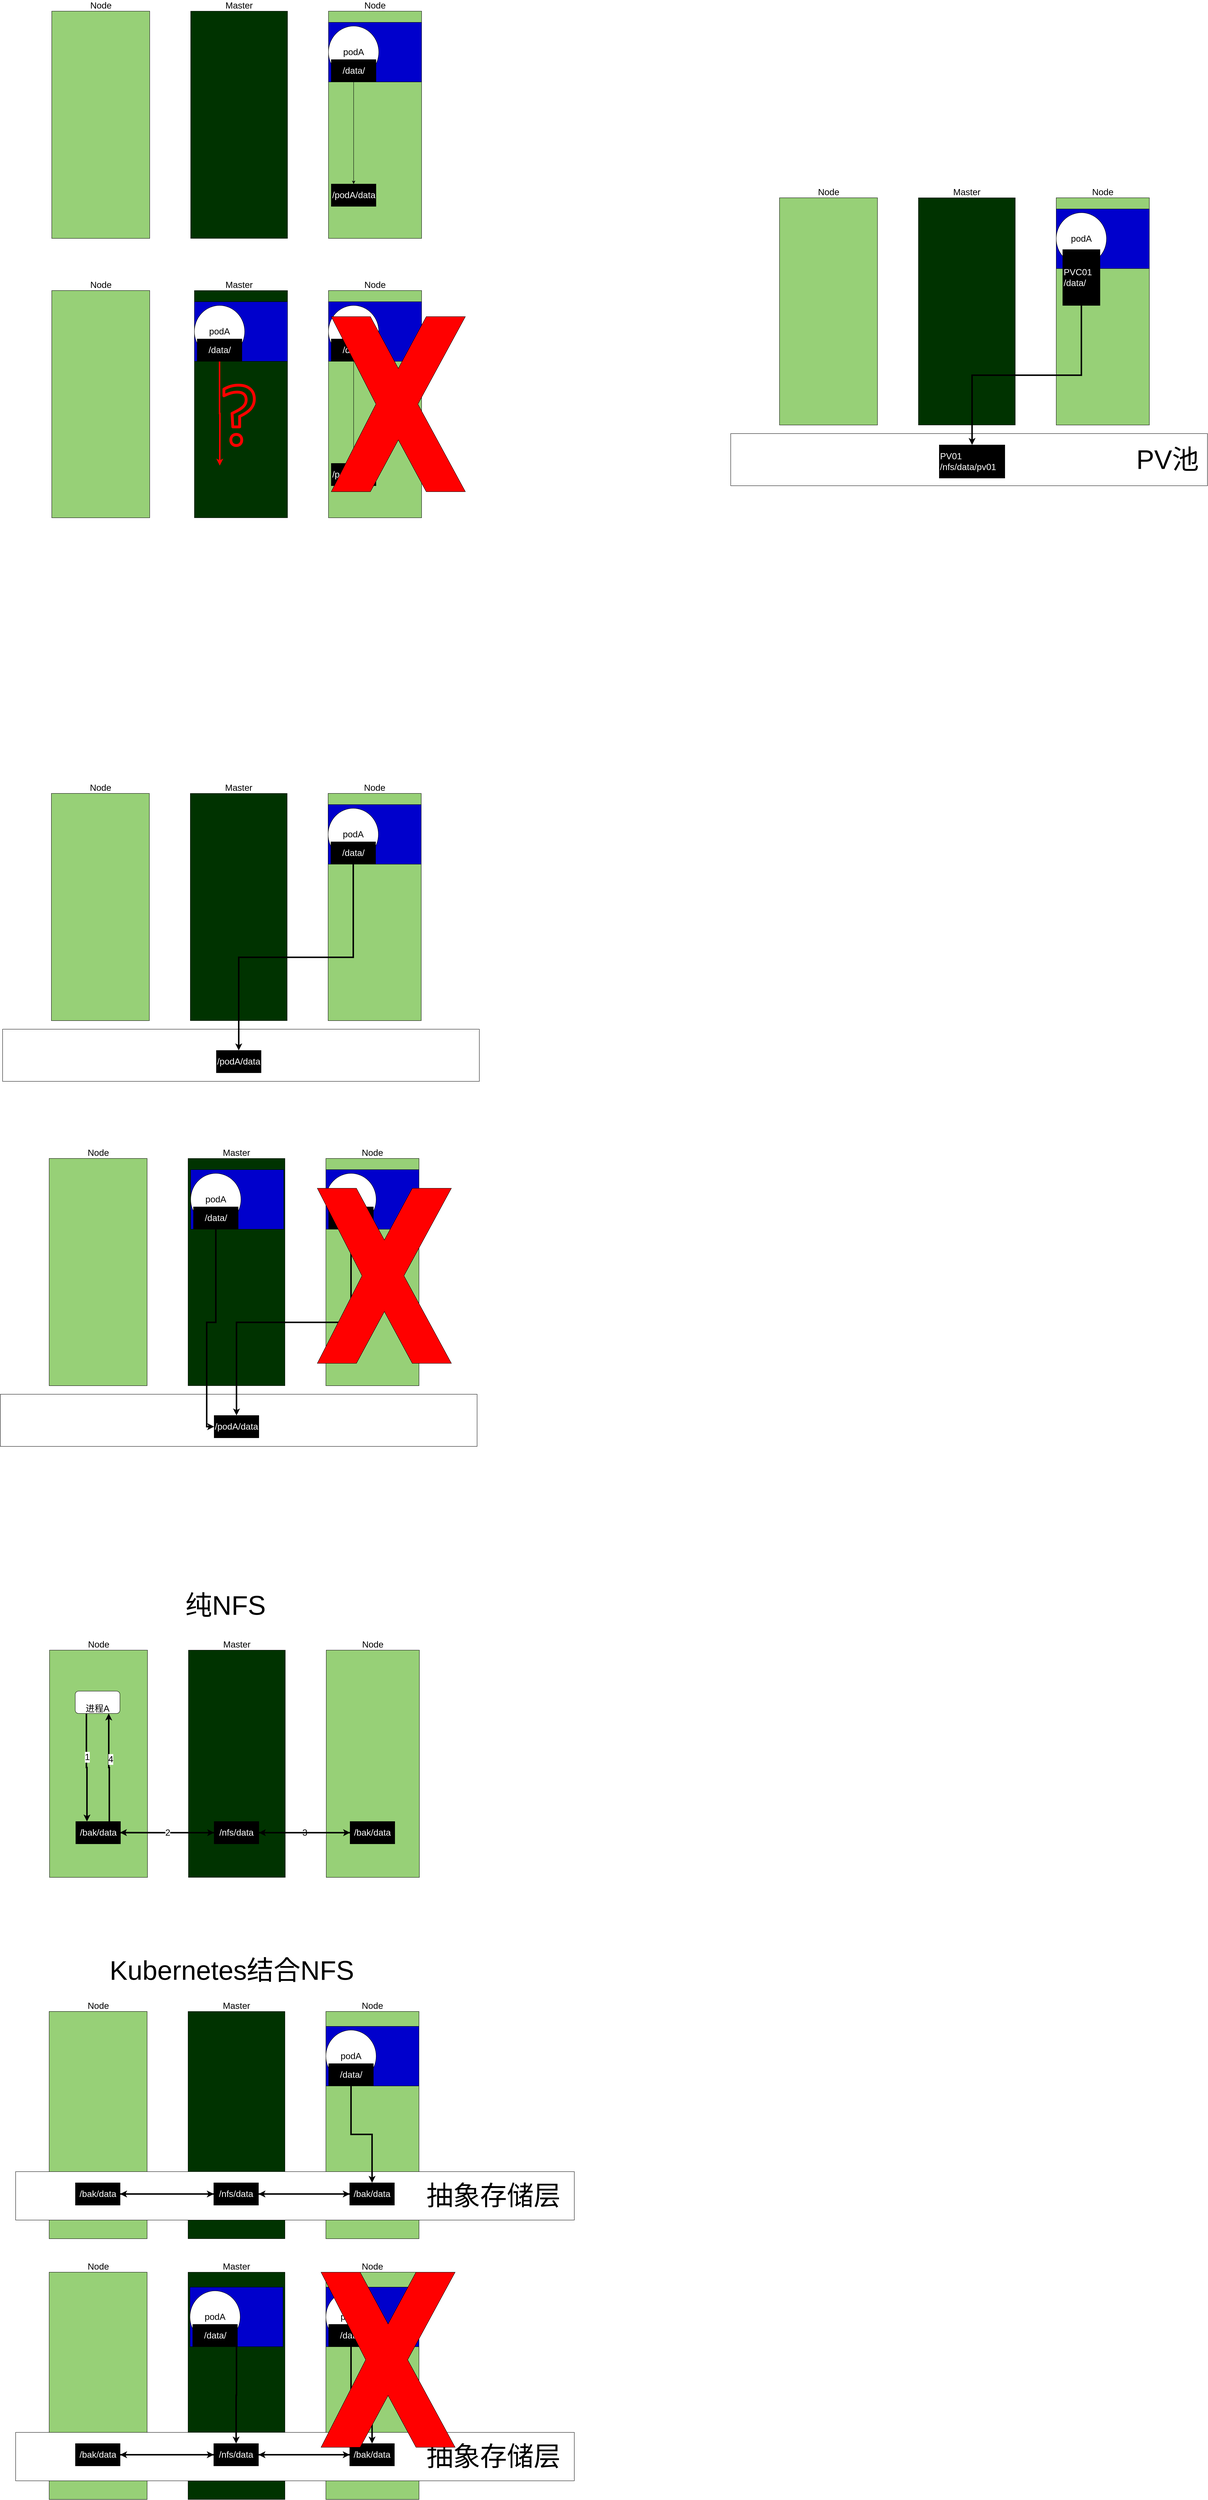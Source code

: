 <mxfile version="20.3.0" type="device"><diagram id="rlI1aoruMmeNlVjpNvWl" name="第 1 页"><mxGraphModel dx="2494" dy="1084" grid="1" gridSize="10" guides="1" tooltips="1" connect="1" arrows="1" fold="1" page="1" pageScale="1" pageWidth="827" pageHeight="1169" math="0" shadow="0"><root><mxCell id="0"/><mxCell id="1" parent="0"/><mxCell id="aoN1Ml1j6ahHeLHKNEzc-77" value="" style="rounded=0;whiteSpace=wrap;html=1;fillColor=#97D077;" parent="1" vertex="1"><mxGeometry x="323" y="5460" width="250" height="610" as="geometry"/></mxCell><mxCell id="aoN1Ml1j6ahHeLHKNEzc-79" value="" style="rounded=0;whiteSpace=wrap;html=1;fillColor=#003300;" parent="1" vertex="1"><mxGeometry x="-47" y="5460" width="260" height="610" as="geometry"/></mxCell><mxCell id="aoN1Ml1j6ahHeLHKNEzc-78" value="" style="rounded=0;whiteSpace=wrap;html=1;fillColor=#97D077;" parent="1" vertex="1"><mxGeometry x="-420" y="5460" width="263" height="610" as="geometry"/></mxCell><mxCell id="aoN1Ml1j6ahHeLHKNEzc-95" value="" style="rounded=0;whiteSpace=wrap;html=1;fontSize=24;" parent="1" vertex="1"><mxGeometry x="-510" y="5890" width="1500" height="130" as="geometry"/></mxCell><mxCell id="aoN1Ml1j6ahHeLHKNEzc-30" value="" style="rounded=0;whiteSpace=wrap;html=1;" parent="1" vertex="1"><mxGeometry x="-545" y="2823" width="1280" height="140" as="geometry"/></mxCell><mxCell id="s-xQhi3b5ZOknnl1CCDU-1" value="" style="rounded=0;whiteSpace=wrap;html=1;fillColor=#97D077;" parent="1" vertex="1"><mxGeometry x="330" y="90" width="250" height="610" as="geometry"/></mxCell><mxCell id="s-xQhi3b5ZOknnl1CCDU-2" value="" style="rounded=0;whiteSpace=wrap;html=1;fillColor=#97D077;" parent="1" vertex="1"><mxGeometry x="-413" y="90" width="263" height="610" as="geometry"/></mxCell><mxCell id="s-xQhi3b5ZOknnl1CCDU-3" value="" style="rounded=0;whiteSpace=wrap;html=1;fillColor=#003300;" parent="1" vertex="1"><mxGeometry x="-40" y="90" width="260" height="610" as="geometry"/></mxCell><mxCell id="s-xQhi3b5ZOknnl1CCDU-4" value="&lt;font style=&quot;font-size: 24px;&quot;&gt;Node&lt;/font&gt;" style="text;html=1;strokeColor=none;fillColor=none;align=center;verticalAlign=middle;whiteSpace=wrap;rounded=0;" parent="1" vertex="1"><mxGeometry x="-311.5" y="60" width="60" height="30" as="geometry"/></mxCell><mxCell id="s-xQhi3b5ZOknnl1CCDU-5" value="&lt;font style=&quot;font-size: 24px;&quot;&gt;Node&lt;/font&gt;" style="text;html=1;strokeColor=none;fillColor=none;align=center;verticalAlign=middle;whiteSpace=wrap;rounded=0;" parent="1" vertex="1"><mxGeometry x="425" y="60" width="60" height="30" as="geometry"/></mxCell><mxCell id="s-xQhi3b5ZOknnl1CCDU-13" value="&lt;font style=&quot;font-size: 24px;&quot;&gt;Master&lt;/font&gt;" style="text;html=1;strokeColor=none;fillColor=none;align=center;verticalAlign=middle;whiteSpace=wrap;rounded=0;" parent="1" vertex="1"><mxGeometry x="60" y="60" width="60" height="30" as="geometry"/></mxCell><mxCell id="s-xQhi3b5ZOknnl1CCDU-21" value="" style="rounded=0;whiteSpace=wrap;html=1;fillColor=#0000CC;" parent="1" vertex="1"><mxGeometry x="330" y="120" width="250" height="160" as="geometry"/></mxCell><mxCell id="s-xQhi3b5ZOknnl1CCDU-7" value="podA" style="ellipse;whiteSpace=wrap;html=1;fontSize=24;" parent="1" vertex="1"><mxGeometry x="330" y="130" width="135" height="140" as="geometry"/></mxCell><mxCell id="s-xQhi3b5ZOknnl1CCDU-24" style="edgeStyle=orthogonalEdgeStyle;rounded=0;orthogonalLoop=1;jettySize=auto;html=1;exitX=0.5;exitY=1;exitDx=0;exitDy=0;entryX=0.5;entryY=0;entryDx=0;entryDy=0;fontSize=24;fontColor=#FFFFFF;" parent="1" source="s-xQhi3b5ZOknnl1CCDU-22" target="s-xQhi3b5ZOknnl1CCDU-23" edge="1"><mxGeometry relative="1" as="geometry"/></mxCell><mxCell id="s-xQhi3b5ZOknnl1CCDU-22" value="&lt;font style=&quot;font-size: 24px;&quot; color=&quot;#ffffff&quot;&gt;/data/&lt;/font&gt;" style="rounded=0;whiteSpace=wrap;html=1;fillColor=#000000;" parent="1" vertex="1"><mxGeometry x="337.5" y="220" width="120" height="60" as="geometry"/></mxCell><mxCell id="s-xQhi3b5ZOknnl1CCDU-23" value="&lt;font style=&quot;font-size: 24px;&quot; color=&quot;#ffffff&quot;&gt;/podA/data&lt;/font&gt;" style="rounded=0;whiteSpace=wrap;html=1;fillColor=#000000;" parent="1" vertex="1"><mxGeometry x="337.5" y="554" width="120" height="60" as="geometry"/></mxCell><mxCell id="s-xQhi3b5ZOknnl1CCDU-25" value="" style="rounded=0;whiteSpace=wrap;html=1;fillColor=#97D077;" parent="1" vertex="1"><mxGeometry x="330" y="840" width="250" height="610" as="geometry"/></mxCell><mxCell id="s-xQhi3b5ZOknnl1CCDU-26" value="" style="rounded=0;whiteSpace=wrap;html=1;fillColor=#97D077;" parent="1" vertex="1"><mxGeometry x="-413" y="840" width="263" height="610" as="geometry"/></mxCell><mxCell id="s-xQhi3b5ZOknnl1CCDU-27" value="" style="rounded=0;whiteSpace=wrap;html=1;fillColor=#003300;" parent="1" vertex="1"><mxGeometry x="-30" y="840" width="250" height="610" as="geometry"/></mxCell><mxCell id="s-xQhi3b5ZOknnl1CCDU-28" value="&lt;font style=&quot;font-size: 24px;&quot;&gt;Node&lt;/font&gt;" style="text;html=1;strokeColor=none;fillColor=none;align=center;verticalAlign=middle;whiteSpace=wrap;rounded=0;" parent="1" vertex="1"><mxGeometry x="-311.5" y="810" width="60" height="30" as="geometry"/></mxCell><mxCell id="s-xQhi3b5ZOknnl1CCDU-29" value="&lt;font style=&quot;font-size: 24px;&quot;&gt;Node&lt;/font&gt;" style="text;html=1;strokeColor=none;fillColor=none;align=center;verticalAlign=middle;whiteSpace=wrap;rounded=0;" parent="1" vertex="1"><mxGeometry x="425" y="810" width="60" height="30" as="geometry"/></mxCell><mxCell id="s-xQhi3b5ZOknnl1CCDU-30" value="&lt;font style=&quot;font-size: 24px;&quot;&gt;Master&lt;/font&gt;" style="text;html=1;strokeColor=none;fillColor=none;align=center;verticalAlign=middle;whiteSpace=wrap;rounded=0;" parent="1" vertex="1"><mxGeometry x="60" y="810" width="60" height="30" as="geometry"/></mxCell><mxCell id="s-xQhi3b5ZOknnl1CCDU-31" value="" style="rounded=0;whiteSpace=wrap;html=1;fillColor=#0000CC;" parent="1" vertex="1"><mxGeometry x="330" y="870" width="250" height="160" as="geometry"/></mxCell><mxCell id="s-xQhi3b5ZOknnl1CCDU-32" value="podA" style="ellipse;whiteSpace=wrap;html=1;fontSize=24;" parent="1" vertex="1"><mxGeometry x="330" y="880" width="135" height="140" as="geometry"/></mxCell><mxCell id="s-xQhi3b5ZOknnl1CCDU-33" style="edgeStyle=orthogonalEdgeStyle;rounded=0;orthogonalLoop=1;jettySize=auto;html=1;exitX=0.5;exitY=1;exitDx=0;exitDy=0;entryX=0.5;entryY=0;entryDx=0;entryDy=0;fontSize=24;fontColor=#FFFFFF;" parent="1" source="s-xQhi3b5ZOknnl1CCDU-34" target="s-xQhi3b5ZOknnl1CCDU-35" edge="1"><mxGeometry relative="1" as="geometry"/></mxCell><mxCell id="s-xQhi3b5ZOknnl1CCDU-34" value="&lt;font style=&quot;font-size: 24px;&quot; color=&quot;#ffffff&quot;&gt;/data/&lt;/font&gt;" style="rounded=0;whiteSpace=wrap;html=1;fillColor=#000000;" parent="1" vertex="1"><mxGeometry x="337.5" y="970" width="120" height="60" as="geometry"/></mxCell><mxCell id="s-xQhi3b5ZOknnl1CCDU-35" value="&lt;font style=&quot;font-size: 24px;&quot; color=&quot;#ffffff&quot;&gt;/podA/data&lt;/font&gt;" style="rounded=0;whiteSpace=wrap;html=1;fillColor=#000000;" parent="1" vertex="1"><mxGeometry x="337.5" y="1304" width="120" height="60" as="geometry"/></mxCell><mxCell id="s-xQhi3b5ZOknnl1CCDU-36" value="" style="rounded=0;whiteSpace=wrap;html=1;fillColor=#0000CC;" parent="1" vertex="1"><mxGeometry x="-30" y="870" width="250" height="160" as="geometry"/></mxCell><mxCell id="s-xQhi3b5ZOknnl1CCDU-37" value="podA" style="ellipse;whiteSpace=wrap;html=1;fontSize=24;" parent="1" vertex="1"><mxGeometry x="-30" y="880" width="135" height="140" as="geometry"/></mxCell><mxCell id="s-xQhi3b5ZOknnl1CCDU-41" style="edgeStyle=orthogonalEdgeStyle;rounded=0;orthogonalLoop=1;jettySize=auto;html=1;exitX=0.5;exitY=1;exitDx=0;exitDy=0;fontSize=24;fontColor=#FFFFFF;strokeWidth=4;strokeColor=#FF0000;" parent="1" source="s-xQhi3b5ZOknnl1CCDU-38" edge="1"><mxGeometry relative="1" as="geometry"><mxPoint x="38" y="1310" as="targetPoint"/></mxGeometry></mxCell><mxCell id="s-xQhi3b5ZOknnl1CCDU-38" value="&lt;font style=&quot;font-size: 24px;&quot; color=&quot;#ffffff&quot;&gt;/data/&lt;/font&gt;" style="rounded=0;whiteSpace=wrap;html=1;fillColor=#000000;" parent="1" vertex="1"><mxGeometry x="-22.5" y="970" width="120" height="60" as="geometry"/></mxCell><mxCell id="s-xQhi3b5ZOknnl1CCDU-55" value="" style="verticalLabelPosition=bottom;verticalAlign=top;html=1;shape=mxgraph.basic.x;fontSize=24;fontColor=#FFFFFF;fillColor=#FF0000;" parent="1" vertex="1"><mxGeometry x="337.5" y="910" width="360" height="470" as="geometry"/></mxCell><mxCell id="s-xQhi3b5ZOknnl1CCDU-56" value="" style="sketch=0;outlineConnect=0;fontColor=#232F3E;gradientColor=none;fillColor=#FF0000;strokeColor=none;dashed=0;verticalLabelPosition=bottom;verticalAlign=top;align=center;html=1;fontSize=12;fontStyle=0;aspect=fixed;pointerEvents=1;shape=mxgraph.aws4.question;" parent="1" vertex="1"><mxGeometry x="45.32" y="1090" width="89.36" height="170" as="geometry"/></mxCell><mxCell id="aoN1Ml1j6ahHeLHKNEzc-1" value="" style="rounded=0;whiteSpace=wrap;html=1;fillColor=#97D077;" parent="1" vertex="1"><mxGeometry x="329" y="2190" width="250" height="610" as="geometry"/></mxCell><mxCell id="aoN1Ml1j6ahHeLHKNEzc-2" value="" style="rounded=0;whiteSpace=wrap;html=1;fillColor=#97D077;" parent="1" vertex="1"><mxGeometry x="-414" y="2190" width="263" height="610" as="geometry"/></mxCell><mxCell id="aoN1Ml1j6ahHeLHKNEzc-3" value="" style="rounded=0;whiteSpace=wrap;html=1;fillColor=#003300;" parent="1" vertex="1"><mxGeometry x="-41" y="2190" width="260" height="610" as="geometry"/></mxCell><mxCell id="aoN1Ml1j6ahHeLHKNEzc-4" value="&lt;font style=&quot;font-size: 24px;&quot;&gt;Node&lt;/font&gt;" style="text;html=1;strokeColor=none;fillColor=none;align=center;verticalAlign=middle;whiteSpace=wrap;rounded=0;" parent="1" vertex="1"><mxGeometry x="-312.5" y="2160" width="60" height="30" as="geometry"/></mxCell><mxCell id="aoN1Ml1j6ahHeLHKNEzc-5" value="&lt;font style=&quot;font-size: 24px;&quot;&gt;Node&lt;/font&gt;" style="text;html=1;strokeColor=none;fillColor=none;align=center;verticalAlign=middle;whiteSpace=wrap;rounded=0;" parent="1" vertex="1"><mxGeometry x="424" y="2160" width="60" height="30" as="geometry"/></mxCell><mxCell id="aoN1Ml1j6ahHeLHKNEzc-6" value="&lt;font style=&quot;font-size: 24px;&quot;&gt;Master&lt;/font&gt;" style="text;html=1;strokeColor=none;fillColor=none;align=center;verticalAlign=middle;whiteSpace=wrap;rounded=0;" parent="1" vertex="1"><mxGeometry x="59" y="2160" width="60" height="30" as="geometry"/></mxCell><mxCell id="aoN1Ml1j6ahHeLHKNEzc-7" value="" style="rounded=0;whiteSpace=wrap;html=1;fillColor=#0000CC;" parent="1" vertex="1"><mxGeometry x="329" y="2220" width="250" height="160" as="geometry"/></mxCell><mxCell id="aoN1Ml1j6ahHeLHKNEzc-8" value="podA" style="ellipse;whiteSpace=wrap;html=1;fontSize=24;" parent="1" vertex="1"><mxGeometry x="329" y="2230" width="135" height="140" as="geometry"/></mxCell><mxCell id="aoN1Ml1j6ahHeLHKNEzc-9" style="edgeStyle=orthogonalEdgeStyle;rounded=0;orthogonalLoop=1;jettySize=auto;html=1;exitX=0.5;exitY=1;exitDx=0;exitDy=0;entryX=0.5;entryY=0;entryDx=0;entryDy=0;fontSize=24;fontColor=#FFFFFF;strokeWidth=4;" parent="1" source="aoN1Ml1j6ahHeLHKNEzc-10" target="aoN1Ml1j6ahHeLHKNEzc-29" edge="1"><mxGeometry relative="1" as="geometry"><mxPoint x="396.5" y="2654" as="targetPoint"/></mxGeometry></mxCell><mxCell id="aoN1Ml1j6ahHeLHKNEzc-10" value="&lt;font style=&quot;font-size: 24px;&quot; color=&quot;#ffffff&quot;&gt;/data/&lt;/font&gt;" style="rounded=0;whiteSpace=wrap;html=1;fillColor=#000000;" parent="1" vertex="1"><mxGeometry x="336.5" y="2320" width="120" height="60" as="geometry"/></mxCell><mxCell id="aoN1Ml1j6ahHeLHKNEzc-29" value="&lt;font style=&quot;font-size: 24px;&quot; color=&quot;#ffffff&quot;&gt;/podA/data&lt;/font&gt;" style="rounded=0;whiteSpace=wrap;html=1;fillColor=#000000;" parent="1" vertex="1"><mxGeometry x="29.0" y="2880" width="120" height="60" as="geometry"/></mxCell><mxCell id="aoN1Ml1j6ahHeLHKNEzc-31" style="edgeStyle=orthogonalEdgeStyle;rounded=0;orthogonalLoop=1;jettySize=auto;html=1;exitX=0.5;exitY=1;exitDx=0;exitDy=0;" parent="1" source="aoN1Ml1j6ahHeLHKNEzc-29" target="aoN1Ml1j6ahHeLHKNEzc-29" edge="1"><mxGeometry relative="1" as="geometry"/></mxCell><mxCell id="aoN1Ml1j6ahHeLHKNEzc-32" value="" style="rounded=0;whiteSpace=wrap;html=1;" parent="1" vertex="1"><mxGeometry x="-551" y="3803" width="1280" height="140" as="geometry"/></mxCell><mxCell id="aoN1Ml1j6ahHeLHKNEzc-33" value="" style="rounded=0;whiteSpace=wrap;html=1;fillColor=#97D077;" parent="1" vertex="1"><mxGeometry x="323" y="3170" width="250" height="610" as="geometry"/></mxCell><mxCell id="aoN1Ml1j6ahHeLHKNEzc-34" value="" style="rounded=0;whiteSpace=wrap;html=1;fillColor=#97D077;" parent="1" vertex="1"><mxGeometry x="-420" y="3170" width="263" height="610" as="geometry"/></mxCell><mxCell id="aoN1Ml1j6ahHeLHKNEzc-35" value="" style="rounded=0;whiteSpace=wrap;html=1;fillColor=#003300;" parent="1" vertex="1"><mxGeometry x="-47" y="3170" width="260" height="610" as="geometry"/></mxCell><mxCell id="aoN1Ml1j6ahHeLHKNEzc-36" value="&lt;font style=&quot;font-size: 24px;&quot;&gt;Node&lt;/font&gt;" style="text;html=1;strokeColor=none;fillColor=none;align=center;verticalAlign=middle;whiteSpace=wrap;rounded=0;" parent="1" vertex="1"><mxGeometry x="-318.5" y="3140" width="60" height="30" as="geometry"/></mxCell><mxCell id="aoN1Ml1j6ahHeLHKNEzc-37" value="&lt;font style=&quot;font-size: 24px;&quot;&gt;Node&lt;/font&gt;" style="text;html=1;strokeColor=none;fillColor=none;align=center;verticalAlign=middle;whiteSpace=wrap;rounded=0;" parent="1" vertex="1"><mxGeometry x="418" y="3140" width="60" height="30" as="geometry"/></mxCell><mxCell id="aoN1Ml1j6ahHeLHKNEzc-38" value="&lt;font style=&quot;font-size: 24px;&quot;&gt;Master&lt;/font&gt;" style="text;html=1;strokeColor=none;fillColor=none;align=center;verticalAlign=middle;whiteSpace=wrap;rounded=0;" parent="1" vertex="1"><mxGeometry x="53" y="3140" width="60" height="30" as="geometry"/></mxCell><mxCell id="aoN1Ml1j6ahHeLHKNEzc-39" value="" style="rounded=0;whiteSpace=wrap;html=1;fillColor=#0000CC;" parent="1" vertex="1"><mxGeometry x="323" y="3200" width="250" height="160" as="geometry"/></mxCell><mxCell id="aoN1Ml1j6ahHeLHKNEzc-40" value="podA" style="ellipse;whiteSpace=wrap;html=1;fontSize=24;" parent="1" vertex="1"><mxGeometry x="323" y="3210" width="135" height="140" as="geometry"/></mxCell><mxCell id="aoN1Ml1j6ahHeLHKNEzc-41" style="edgeStyle=orthogonalEdgeStyle;rounded=0;orthogonalLoop=1;jettySize=auto;html=1;exitX=0.5;exitY=1;exitDx=0;exitDy=0;entryX=0.5;entryY=0;entryDx=0;entryDy=0;fontSize=24;fontColor=#FFFFFF;strokeWidth=4;" parent="1" source="aoN1Ml1j6ahHeLHKNEzc-42" target="aoN1Ml1j6ahHeLHKNEzc-43" edge="1"><mxGeometry relative="1" as="geometry"><mxPoint x="390.5" y="3634" as="targetPoint"/></mxGeometry></mxCell><mxCell id="aoN1Ml1j6ahHeLHKNEzc-42" value="&lt;font style=&quot;font-size: 24px;&quot; color=&quot;#ffffff&quot;&gt;/data/&lt;/font&gt;" style="rounded=0;whiteSpace=wrap;html=1;fillColor=#000000;" parent="1" vertex="1"><mxGeometry x="330.5" y="3300" width="120" height="60" as="geometry"/></mxCell><mxCell id="aoN1Ml1j6ahHeLHKNEzc-43" value="&lt;font style=&quot;font-size: 24px;&quot; color=&quot;#ffffff&quot;&gt;/podA/data&lt;/font&gt;" style="rounded=0;whiteSpace=wrap;html=1;fillColor=#000000;" parent="1" vertex="1"><mxGeometry x="23.0" y="3860" width="120" height="60" as="geometry"/></mxCell><mxCell id="aoN1Ml1j6ahHeLHKNEzc-44" style="edgeStyle=orthogonalEdgeStyle;rounded=0;orthogonalLoop=1;jettySize=auto;html=1;exitX=0.5;exitY=1;exitDx=0;exitDy=0;" parent="1" source="aoN1Ml1j6ahHeLHKNEzc-43" target="aoN1Ml1j6ahHeLHKNEzc-43" edge="1"><mxGeometry relative="1" as="geometry"/></mxCell><mxCell id="aoN1Ml1j6ahHeLHKNEzc-45" value="" style="verticalLabelPosition=bottom;verticalAlign=top;html=1;shape=mxgraph.basic.x;fontSize=24;fontColor=#FFFFFF;fillColor=#FF0000;" parent="1" vertex="1"><mxGeometry x="300" y="3250" width="360" height="470" as="geometry"/></mxCell><mxCell id="aoN1Ml1j6ahHeLHKNEzc-47" value="" style="rounded=0;whiteSpace=wrap;html=1;fillColor=#0000CC;" parent="1" vertex="1"><mxGeometry x="-40" y="3200" width="250" height="160" as="geometry"/></mxCell><mxCell id="aoN1Ml1j6ahHeLHKNEzc-48" value="podA" style="ellipse;whiteSpace=wrap;html=1;fontSize=24;" parent="1" vertex="1"><mxGeometry x="-40" y="3210" width="135" height="140" as="geometry"/></mxCell><mxCell id="aoN1Ml1j6ahHeLHKNEzc-50" style="edgeStyle=orthogonalEdgeStyle;rounded=0;orthogonalLoop=1;jettySize=auto;html=1;exitX=0.5;exitY=1;exitDx=0;exitDy=0;strokeWidth=4;entryX=0;entryY=0.5;entryDx=0;entryDy=0;" parent="1" source="aoN1Ml1j6ahHeLHKNEzc-49" target="aoN1Ml1j6ahHeLHKNEzc-43" edge="1"><mxGeometry relative="1" as="geometry"><mxPoint x="80" y="3840" as="targetPoint"/></mxGeometry></mxCell><mxCell id="aoN1Ml1j6ahHeLHKNEzc-49" value="&lt;font style=&quot;font-size: 24px;&quot; color=&quot;#ffffff&quot;&gt;/data/&lt;/font&gt;" style="rounded=0;whiteSpace=wrap;html=1;fillColor=#000000;" parent="1" vertex="1"><mxGeometry x="-32.5" y="3300" width="120" height="60" as="geometry"/></mxCell><mxCell id="aoN1Ml1j6ahHeLHKNEzc-52" value="" style="rounded=0;whiteSpace=wrap;html=1;fillColor=#97D077;" parent="1" vertex="1"><mxGeometry x="324" y="4490" width="250" height="610" as="geometry"/></mxCell><mxCell id="aoN1Ml1j6ahHeLHKNEzc-53" value="" style="rounded=0;whiteSpace=wrap;html=1;fillColor=#97D077;" parent="1" vertex="1"><mxGeometry x="-419" y="4490" width="263" height="610" as="geometry"/></mxCell><mxCell id="aoN1Ml1j6ahHeLHKNEzc-54" value="" style="rounded=0;whiteSpace=wrap;html=1;fillColor=#003300;" parent="1" vertex="1"><mxGeometry x="-46" y="4490" width="260" height="610" as="geometry"/></mxCell><mxCell id="aoN1Ml1j6ahHeLHKNEzc-55" value="&lt;font style=&quot;font-size: 24px;&quot;&gt;Node&lt;/font&gt;" style="text;html=1;strokeColor=none;fillColor=none;align=center;verticalAlign=middle;whiteSpace=wrap;rounded=0;" parent="1" vertex="1"><mxGeometry x="-317.5" y="4460" width="60" height="30" as="geometry"/></mxCell><mxCell id="aoN1Ml1j6ahHeLHKNEzc-56" value="&lt;font style=&quot;font-size: 24px;&quot;&gt;Node&lt;/font&gt;" style="text;html=1;strokeColor=none;fillColor=none;align=center;verticalAlign=middle;whiteSpace=wrap;rounded=0;" parent="1" vertex="1"><mxGeometry x="419" y="4460" width="60" height="30" as="geometry"/></mxCell><mxCell id="aoN1Ml1j6ahHeLHKNEzc-57" value="&lt;font style=&quot;font-size: 24px;&quot;&gt;Master&lt;/font&gt;" style="text;html=1;strokeColor=none;fillColor=none;align=center;verticalAlign=middle;whiteSpace=wrap;rounded=0;" parent="1" vertex="1"><mxGeometry x="54" y="4460" width="60" height="30" as="geometry"/></mxCell><mxCell id="aoN1Ml1j6ahHeLHKNEzc-72" value="3" style="edgeStyle=orthogonalEdgeStyle;rounded=0;orthogonalLoop=1;jettySize=auto;html=1;exitX=1;exitY=0.5;exitDx=0;exitDy=0;entryX=0;entryY=0.5;entryDx=0;entryDy=0;strokeWidth=4;fontSize=24;" parent="1" source="aoN1Ml1j6ahHeLHKNEzc-62" target="aoN1Ml1j6ahHeLHKNEzc-67" edge="1"><mxGeometry relative="1" as="geometry"/></mxCell><mxCell id="aoN1Ml1j6ahHeLHKNEzc-105" style="edgeStyle=orthogonalEdgeStyle;rounded=0;orthogonalLoop=1;jettySize=auto;html=1;exitX=0;exitY=0.5;exitDx=0;exitDy=0;strokeWidth=4;fontSize=24;" parent="1" source="aoN1Ml1j6ahHeLHKNEzc-62" edge="1"><mxGeometry relative="1" as="geometry"><mxPoint x="-230" y="4979.667" as="targetPoint"/></mxGeometry></mxCell><mxCell id="aoN1Ml1j6ahHeLHKNEzc-62" value="&lt;font style=&quot;font-size: 24px;&quot; color=&quot;#ffffff&quot;&gt;/nfs/data&lt;/font&gt;" style="rounded=0;whiteSpace=wrap;html=1;fillColor=#000000;" parent="1" vertex="1"><mxGeometry x="23.0" y="4950" width="120" height="60" as="geometry"/></mxCell><mxCell id="aoN1Ml1j6ahHeLHKNEzc-63" style="edgeStyle=orthogonalEdgeStyle;rounded=0;orthogonalLoop=1;jettySize=auto;html=1;exitX=0.5;exitY=1;exitDx=0;exitDy=0;" parent="1" source="aoN1Ml1j6ahHeLHKNEzc-62" target="aoN1Ml1j6ahHeLHKNEzc-62" edge="1"><mxGeometry relative="1" as="geometry"/></mxCell><mxCell id="aoN1Ml1j6ahHeLHKNEzc-64" value="&lt;font style=&quot;font-size: 72px;&quot;&gt;纯NFS&lt;/font&gt;" style="text;html=1;strokeColor=none;fillColor=none;align=center;verticalAlign=middle;whiteSpace=wrap;rounded=0;" parent="1" vertex="1"><mxGeometry x="-80" y="4330" width="267" height="80" as="geometry"/></mxCell><mxCell id="aoN1Ml1j6ahHeLHKNEzc-71" value="2" style="edgeStyle=orthogonalEdgeStyle;rounded=0;orthogonalLoop=1;jettySize=auto;html=1;exitX=1;exitY=0.5;exitDx=0;exitDy=0;entryX=0;entryY=0.5;entryDx=0;entryDy=0;strokeWidth=4;fontSize=24;" parent="1" source="aoN1Ml1j6ahHeLHKNEzc-65" target="aoN1Ml1j6ahHeLHKNEzc-62" edge="1"><mxGeometry relative="1" as="geometry"><Array as="points"><mxPoint x="-120" y="4980"/><mxPoint x="-120" y="4980"/></Array></mxGeometry></mxCell><mxCell id="aoN1Ml1j6ahHeLHKNEzc-75" style="edgeStyle=orthogonalEdgeStyle;rounded=0;orthogonalLoop=1;jettySize=auto;html=1;exitX=0.75;exitY=0;exitDx=0;exitDy=0;entryX=0.75;entryY=1;entryDx=0;entryDy=0;strokeWidth=4;fontSize=24;" parent="1" source="aoN1Ml1j6ahHeLHKNEzc-65" target="aoN1Ml1j6ahHeLHKNEzc-68" edge="1"><mxGeometry relative="1" as="geometry"/></mxCell><mxCell id="aoN1Ml1j6ahHeLHKNEzc-76" value="4" style="edgeLabel;html=1;align=center;verticalAlign=middle;resizable=0;points=[];fontSize=24;" parent="aoN1Ml1j6ahHeLHKNEzc-75" vertex="1" connectable="0"><mxGeometry x="0.156" y="-5" relative="1" as="geometry"><mxPoint as="offset"/></mxGeometry></mxCell><mxCell id="aoN1Ml1j6ahHeLHKNEzc-65" value="&lt;font style=&quot;font-size: 24px;&quot; color=&quot;#ffffff&quot;&gt;/bak/data&lt;/font&gt;" style="rounded=0;whiteSpace=wrap;html=1;fillColor=#000000;" parent="1" vertex="1"><mxGeometry x="-348.5" y="4950" width="120" height="60" as="geometry"/></mxCell><mxCell id="aoN1Ml1j6ahHeLHKNEzc-103" style="edgeStyle=orthogonalEdgeStyle;rounded=0;orthogonalLoop=1;jettySize=auto;html=1;exitX=0;exitY=0.5;exitDx=0;exitDy=0;entryX=1;entryY=0.5;entryDx=0;entryDy=0;strokeWidth=4;fontSize=24;" parent="1" source="aoN1Ml1j6ahHeLHKNEzc-67" target="aoN1Ml1j6ahHeLHKNEzc-62" edge="1"><mxGeometry relative="1" as="geometry"/></mxCell><mxCell id="aoN1Ml1j6ahHeLHKNEzc-67" value="&lt;font style=&quot;font-size: 24px;&quot; color=&quot;#ffffff&quot;&gt;/bak/data&lt;/font&gt;" style="rounded=0;whiteSpace=wrap;html=1;fillColor=#000000;" parent="1" vertex="1"><mxGeometry x="388" y="4950" width="120" height="60" as="geometry"/></mxCell><mxCell id="aoN1Ml1j6ahHeLHKNEzc-73" style="edgeStyle=orthogonalEdgeStyle;rounded=0;orthogonalLoop=1;jettySize=auto;html=1;exitX=0.25;exitY=1;exitDx=0;exitDy=0;entryX=0.25;entryY=0;entryDx=0;entryDy=0;strokeWidth=4;fontSize=24;" parent="1" source="aoN1Ml1j6ahHeLHKNEzc-68" target="aoN1Ml1j6ahHeLHKNEzc-65" edge="1"><mxGeometry relative="1" as="geometry"/></mxCell><mxCell id="aoN1Ml1j6ahHeLHKNEzc-74" value="1" style="edgeLabel;html=1;align=center;verticalAlign=middle;resizable=0;points=[];fontSize=24;" parent="aoN1Ml1j6ahHeLHKNEzc-73" vertex="1" connectable="0"><mxGeometry x="-0.202" y="2" relative="1" as="geometry"><mxPoint as="offset"/></mxGeometry></mxCell><mxCell id="aoN1Ml1j6ahHeLHKNEzc-68" value="&lt;font style=&quot;font-size: 24px;&quot;&gt;进程A&lt;/font&gt;" style="rounded=1;whiteSpace=wrap;html=1;fontSize=72;" parent="1" vertex="1"><mxGeometry x="-350" y="4600" width="120" height="60" as="geometry"/></mxCell><mxCell id="aoN1Ml1j6ahHeLHKNEzc-80" value="&lt;font style=&quot;font-size: 24px;&quot;&gt;Node&lt;/font&gt;" style="text;html=1;strokeColor=none;fillColor=none;align=center;verticalAlign=middle;whiteSpace=wrap;rounded=0;" parent="1" vertex="1"><mxGeometry x="-318.5" y="5430" width="60" height="30" as="geometry"/></mxCell><mxCell id="aoN1Ml1j6ahHeLHKNEzc-81" value="&lt;font style=&quot;font-size: 24px;&quot;&gt;Node&lt;/font&gt;" style="text;html=1;strokeColor=none;fillColor=none;align=center;verticalAlign=middle;whiteSpace=wrap;rounded=0;" parent="1" vertex="1"><mxGeometry x="418" y="5430" width="60" height="30" as="geometry"/></mxCell><mxCell id="aoN1Ml1j6ahHeLHKNEzc-82" value="&lt;font style=&quot;font-size: 24px;&quot;&gt;Master&lt;/font&gt;" style="text;html=1;strokeColor=none;fillColor=none;align=center;verticalAlign=middle;whiteSpace=wrap;rounded=0;" parent="1" vertex="1"><mxGeometry x="53" y="5430" width="60" height="30" as="geometry"/></mxCell><mxCell id="aoN1Ml1j6ahHeLHKNEzc-101" style="edgeStyle=orthogonalEdgeStyle;rounded=0;orthogonalLoop=1;jettySize=auto;html=1;exitX=1;exitY=0.5;exitDx=0;exitDy=0;entryX=0;entryY=0.5;entryDx=0;entryDy=0;strokeWidth=4;fontSize=24;" parent="1" source="aoN1Ml1j6ahHeLHKNEzc-84" target="aoN1Ml1j6ahHeLHKNEzc-91" edge="1"><mxGeometry relative="1" as="geometry"/></mxCell><mxCell id="aoN1Ml1j6ahHeLHKNEzc-106" style="edgeStyle=orthogonalEdgeStyle;rounded=0;orthogonalLoop=1;jettySize=auto;html=1;exitX=0;exitY=0.5;exitDx=0;exitDy=0;entryX=1;entryY=0.5;entryDx=0;entryDy=0;strokeWidth=4;fontSize=24;" parent="1" source="aoN1Ml1j6ahHeLHKNEzc-84" target="aoN1Ml1j6ahHeLHKNEzc-90" edge="1"><mxGeometry relative="1" as="geometry"/></mxCell><mxCell id="aoN1Ml1j6ahHeLHKNEzc-84" value="&lt;font style=&quot;font-size: 24px;&quot; color=&quot;#ffffff&quot;&gt;/nfs/data&lt;/font&gt;" style="rounded=0;whiteSpace=wrap;html=1;fillColor=#000000;" parent="1" vertex="1"><mxGeometry x="22.0" y="5920" width="120" height="60" as="geometry"/></mxCell><mxCell id="aoN1Ml1j6ahHeLHKNEzc-85" style="edgeStyle=orthogonalEdgeStyle;rounded=0;orthogonalLoop=1;jettySize=auto;html=1;exitX=0.5;exitY=1;exitDx=0;exitDy=0;" parent="1" source="aoN1Ml1j6ahHeLHKNEzc-84" target="aoN1Ml1j6ahHeLHKNEzc-84" edge="1"><mxGeometry relative="1" as="geometry"/></mxCell><mxCell id="aoN1Ml1j6ahHeLHKNEzc-86" value="&lt;font style=&quot;font-size: 72px;&quot;&gt;Kubernetes结合NFS&lt;/font&gt;" style="text;html=1;strokeColor=none;fillColor=none;align=center;verticalAlign=middle;whiteSpace=wrap;rounded=0;" parent="1" vertex="1"><mxGeometry x="-300" y="5310" width="741" height="80" as="geometry"/></mxCell><mxCell id="aoN1Ml1j6ahHeLHKNEzc-107" style="edgeStyle=orthogonalEdgeStyle;rounded=0;orthogonalLoop=1;jettySize=auto;html=1;exitX=1;exitY=0.5;exitDx=0;exitDy=0;strokeWidth=4;fontSize=24;" parent="1" source="aoN1Ml1j6ahHeLHKNEzc-90" target="aoN1Ml1j6ahHeLHKNEzc-84" edge="1"><mxGeometry relative="1" as="geometry"/></mxCell><mxCell id="aoN1Ml1j6ahHeLHKNEzc-90" value="&lt;font style=&quot;font-size: 24px;&quot; color=&quot;#ffffff&quot;&gt;/bak/data&lt;/font&gt;" style="rounded=0;whiteSpace=wrap;html=1;fillColor=#000000;" parent="1" vertex="1"><mxGeometry x="-349.5" y="5920" width="120" height="60" as="geometry"/></mxCell><mxCell id="aoN1Ml1j6ahHeLHKNEzc-102" style="edgeStyle=orthogonalEdgeStyle;rounded=0;orthogonalLoop=1;jettySize=auto;html=1;exitX=0;exitY=0.5;exitDx=0;exitDy=0;entryX=1;entryY=0.5;entryDx=0;entryDy=0;strokeWidth=4;fontSize=24;" parent="1" source="aoN1Ml1j6ahHeLHKNEzc-91" target="aoN1Ml1j6ahHeLHKNEzc-84" edge="1"><mxGeometry relative="1" as="geometry"/></mxCell><mxCell id="aoN1Ml1j6ahHeLHKNEzc-91" value="&lt;font style=&quot;font-size: 24px;&quot; color=&quot;#ffffff&quot;&gt;/bak/data&lt;/font&gt;" style="rounded=0;whiteSpace=wrap;html=1;fillColor=#000000;" parent="1" vertex="1"><mxGeometry x="387" y="5920" width="120" height="60" as="geometry"/></mxCell><mxCell id="aoN1Ml1j6ahHeLHKNEzc-96" value="&lt;font style=&quot;font-size: 72px;&quot;&gt;抽象存储层&lt;/font&gt;" style="text;html=1;strokeColor=none;fillColor=none;align=center;verticalAlign=middle;whiteSpace=wrap;rounded=0;" parent="1" vertex="1"><mxGeometry x="580" y="5915" width="386" height="80" as="geometry"/></mxCell><mxCell id="aoN1Ml1j6ahHeLHKNEzc-97" value="" style="rounded=0;whiteSpace=wrap;html=1;fillColor=#0000CC;" parent="1" vertex="1"><mxGeometry x="323" y="5500" width="250" height="160" as="geometry"/></mxCell><mxCell id="aoN1Ml1j6ahHeLHKNEzc-98" value="podA" style="ellipse;whiteSpace=wrap;html=1;fontSize=24;" parent="1" vertex="1"><mxGeometry x="323" y="5510" width="135" height="140" as="geometry"/></mxCell><mxCell id="aoN1Ml1j6ahHeLHKNEzc-100" style="edgeStyle=orthogonalEdgeStyle;rounded=0;orthogonalLoop=1;jettySize=auto;html=1;exitX=0.5;exitY=1;exitDx=0;exitDy=0;entryX=0.5;entryY=0;entryDx=0;entryDy=0;strokeWidth=4;fontSize=24;" parent="1" source="aoN1Ml1j6ahHeLHKNEzc-99" target="aoN1Ml1j6ahHeLHKNEzc-91" edge="1"><mxGeometry relative="1" as="geometry"/></mxCell><mxCell id="aoN1Ml1j6ahHeLHKNEzc-99" value="&lt;font style=&quot;font-size: 24px;&quot; color=&quot;#ffffff&quot;&gt;/data/&lt;/font&gt;" style="rounded=0;whiteSpace=wrap;html=1;fillColor=#000000;" parent="1" vertex="1"><mxGeometry x="330.5" y="5600" width="120" height="60" as="geometry"/></mxCell><mxCell id="aoN1Ml1j6ahHeLHKNEzc-108" value="" style="rounded=0;whiteSpace=wrap;html=1;fillColor=#97D077;" parent="1" vertex="1"><mxGeometry x="323" y="6160" width="250" height="610" as="geometry"/></mxCell><mxCell id="aoN1Ml1j6ahHeLHKNEzc-109" value="" style="rounded=0;whiteSpace=wrap;html=1;fillColor=#003300;" parent="1" vertex="1"><mxGeometry x="-47" y="6160" width="260" height="610" as="geometry"/></mxCell><mxCell id="aoN1Ml1j6ahHeLHKNEzc-110" value="" style="rounded=0;whiteSpace=wrap;html=1;fillColor=#97D077;" parent="1" vertex="1"><mxGeometry x="-420" y="6160" width="263" height="610" as="geometry"/></mxCell><mxCell id="aoN1Ml1j6ahHeLHKNEzc-111" value="" style="rounded=0;whiteSpace=wrap;html=1;fontSize=24;" parent="1" vertex="1"><mxGeometry x="-510" y="6590" width="1500" height="130" as="geometry"/></mxCell><mxCell id="aoN1Ml1j6ahHeLHKNEzc-112" value="&lt;font style=&quot;font-size: 24px;&quot;&gt;Node&lt;/font&gt;" style="text;html=1;strokeColor=none;fillColor=none;align=center;verticalAlign=middle;whiteSpace=wrap;rounded=0;" parent="1" vertex="1"><mxGeometry x="-318.5" y="6130" width="60" height="30" as="geometry"/></mxCell><mxCell id="aoN1Ml1j6ahHeLHKNEzc-113" value="&lt;font style=&quot;font-size: 24px;&quot;&gt;Node&lt;/font&gt;" style="text;html=1;strokeColor=none;fillColor=none;align=center;verticalAlign=middle;whiteSpace=wrap;rounded=0;" parent="1" vertex="1"><mxGeometry x="418" y="6130" width="60" height="30" as="geometry"/></mxCell><mxCell id="aoN1Ml1j6ahHeLHKNEzc-114" value="&lt;font style=&quot;font-size: 24px;&quot;&gt;Master&lt;/font&gt;" style="text;html=1;strokeColor=none;fillColor=none;align=center;verticalAlign=middle;whiteSpace=wrap;rounded=0;" parent="1" vertex="1"><mxGeometry x="53" y="6130" width="60" height="30" as="geometry"/></mxCell><mxCell id="aoN1Ml1j6ahHeLHKNEzc-115" style="edgeStyle=orthogonalEdgeStyle;rounded=0;orthogonalLoop=1;jettySize=auto;html=1;exitX=1;exitY=0.5;exitDx=0;exitDy=0;entryX=0;entryY=0.5;entryDx=0;entryDy=0;strokeWidth=4;fontSize=24;" parent="1" source="aoN1Ml1j6ahHeLHKNEzc-117" target="aoN1Ml1j6ahHeLHKNEzc-122" edge="1"><mxGeometry relative="1" as="geometry"/></mxCell><mxCell id="aoN1Ml1j6ahHeLHKNEzc-116" style="edgeStyle=orthogonalEdgeStyle;rounded=0;orthogonalLoop=1;jettySize=auto;html=1;exitX=0;exitY=0.5;exitDx=0;exitDy=0;entryX=1;entryY=0.5;entryDx=0;entryDy=0;strokeWidth=4;fontSize=24;" parent="1" source="aoN1Ml1j6ahHeLHKNEzc-117" target="aoN1Ml1j6ahHeLHKNEzc-120" edge="1"><mxGeometry relative="1" as="geometry"/></mxCell><mxCell id="aoN1Ml1j6ahHeLHKNEzc-117" value="&lt;font style=&quot;font-size: 24px;&quot; color=&quot;#ffffff&quot;&gt;/nfs/data&lt;/font&gt;" style="rounded=0;whiteSpace=wrap;html=1;fillColor=#000000;" parent="1" vertex="1"><mxGeometry x="22.0" y="6620" width="120" height="60" as="geometry"/></mxCell><mxCell id="aoN1Ml1j6ahHeLHKNEzc-118" style="edgeStyle=orthogonalEdgeStyle;rounded=0;orthogonalLoop=1;jettySize=auto;html=1;exitX=0.5;exitY=1;exitDx=0;exitDy=0;" parent="1" source="aoN1Ml1j6ahHeLHKNEzc-117" target="aoN1Ml1j6ahHeLHKNEzc-117" edge="1"><mxGeometry relative="1" as="geometry"/></mxCell><mxCell id="aoN1Ml1j6ahHeLHKNEzc-119" style="edgeStyle=orthogonalEdgeStyle;rounded=0;orthogonalLoop=1;jettySize=auto;html=1;exitX=1;exitY=0.5;exitDx=0;exitDy=0;strokeWidth=4;fontSize=24;" parent="1" source="aoN1Ml1j6ahHeLHKNEzc-120" target="aoN1Ml1j6ahHeLHKNEzc-117" edge="1"><mxGeometry relative="1" as="geometry"/></mxCell><mxCell id="aoN1Ml1j6ahHeLHKNEzc-120" value="&lt;font style=&quot;font-size: 24px;&quot; color=&quot;#ffffff&quot;&gt;/bak/data&lt;/font&gt;" style="rounded=0;whiteSpace=wrap;html=1;fillColor=#000000;" parent="1" vertex="1"><mxGeometry x="-349.5" y="6620" width="120" height="60" as="geometry"/></mxCell><mxCell id="aoN1Ml1j6ahHeLHKNEzc-121" style="edgeStyle=orthogonalEdgeStyle;rounded=0;orthogonalLoop=1;jettySize=auto;html=1;exitX=0;exitY=0.5;exitDx=0;exitDy=0;entryX=1;entryY=0.5;entryDx=0;entryDy=0;strokeWidth=4;fontSize=24;" parent="1" source="aoN1Ml1j6ahHeLHKNEzc-122" target="aoN1Ml1j6ahHeLHKNEzc-117" edge="1"><mxGeometry relative="1" as="geometry"/></mxCell><mxCell id="aoN1Ml1j6ahHeLHKNEzc-122" value="&lt;font style=&quot;font-size: 24px;&quot; color=&quot;#ffffff&quot;&gt;/bak/data&lt;/font&gt;" style="rounded=0;whiteSpace=wrap;html=1;fillColor=#000000;" parent="1" vertex="1"><mxGeometry x="387" y="6620" width="120" height="60" as="geometry"/></mxCell><mxCell id="aoN1Ml1j6ahHeLHKNEzc-123" value="&lt;font style=&quot;font-size: 72px;&quot;&gt;抽象存储层&lt;/font&gt;" style="text;html=1;strokeColor=none;fillColor=none;align=center;verticalAlign=middle;whiteSpace=wrap;rounded=0;" parent="1" vertex="1"><mxGeometry x="580" y="6615" width="386" height="80" as="geometry"/></mxCell><mxCell id="aoN1Ml1j6ahHeLHKNEzc-124" value="" style="rounded=0;whiteSpace=wrap;html=1;fillColor=#0000CC;" parent="1" vertex="1"><mxGeometry x="323" y="6200" width="250" height="160" as="geometry"/></mxCell><mxCell id="aoN1Ml1j6ahHeLHKNEzc-125" value="podA" style="ellipse;whiteSpace=wrap;html=1;fontSize=24;" parent="1" vertex="1"><mxGeometry x="323" y="6210" width="135" height="140" as="geometry"/></mxCell><mxCell id="aoN1Ml1j6ahHeLHKNEzc-126" style="edgeStyle=orthogonalEdgeStyle;rounded=0;orthogonalLoop=1;jettySize=auto;html=1;exitX=0.5;exitY=1;exitDx=0;exitDy=0;entryX=0.5;entryY=0;entryDx=0;entryDy=0;strokeWidth=4;fontSize=24;" parent="1" source="aoN1Ml1j6ahHeLHKNEzc-127" target="aoN1Ml1j6ahHeLHKNEzc-122" edge="1"><mxGeometry relative="1" as="geometry"/></mxCell><mxCell id="aoN1Ml1j6ahHeLHKNEzc-127" value="&lt;font style=&quot;font-size: 24px;&quot; color=&quot;#ffffff&quot;&gt;/data/&lt;/font&gt;" style="rounded=0;whiteSpace=wrap;html=1;fillColor=#000000;" parent="1" vertex="1"><mxGeometry x="330.5" y="6300" width="120" height="60" as="geometry"/></mxCell><mxCell id="aoN1Ml1j6ahHeLHKNEzc-128" value="" style="verticalLabelPosition=bottom;verticalAlign=top;html=1;shape=mxgraph.basic.x;fontSize=24;fontColor=#FFFFFF;fillColor=#FF0000;" parent="1" vertex="1"><mxGeometry x="310" y="6160" width="360" height="470" as="geometry"/></mxCell><mxCell id="aoN1Ml1j6ahHeLHKNEzc-132" style="edgeStyle=orthogonalEdgeStyle;rounded=0;orthogonalLoop=1;jettySize=auto;html=1;exitX=0.5;exitY=1;exitDx=0;exitDy=0;entryX=0.5;entryY=0;entryDx=0;entryDy=0;strokeWidth=4;fontSize=24;" parent="1" source="aoN1Ml1j6ahHeLHKNEzc-129" target="aoN1Ml1j6ahHeLHKNEzc-117" edge="1"><mxGeometry relative="1" as="geometry"/></mxCell><mxCell id="aoN1Ml1j6ahHeLHKNEzc-129" value="" style="rounded=0;whiteSpace=wrap;html=1;fillColor=#0000CC;" parent="1" vertex="1"><mxGeometry x="-42" y="6200" width="250" height="160" as="geometry"/></mxCell><mxCell id="aoN1Ml1j6ahHeLHKNEzc-130" value="podA" style="ellipse;whiteSpace=wrap;html=1;fontSize=24;" parent="1" vertex="1"><mxGeometry x="-42" y="6210" width="135" height="140" as="geometry"/></mxCell><mxCell id="aoN1Ml1j6ahHeLHKNEzc-131" value="&lt;font style=&quot;font-size: 24px;&quot; color=&quot;#ffffff&quot;&gt;/data/&lt;/font&gt;" style="rounded=0;whiteSpace=wrap;html=1;fillColor=#000000;" parent="1" vertex="1"><mxGeometry x="-34.5" y="6300" width="120" height="60" as="geometry"/></mxCell><mxCell id="FzeDmOXAhzjDEeJClZwk-1" value="" style="rounded=0;whiteSpace=wrap;html=1;" vertex="1" parent="1"><mxGeometry x="1410" y="1224" width="1280" height="140" as="geometry"/></mxCell><mxCell id="FzeDmOXAhzjDEeJClZwk-2" value="" style="rounded=0;whiteSpace=wrap;html=1;fillColor=#97D077;" vertex="1" parent="1"><mxGeometry x="2284" y="591" width="250" height="610" as="geometry"/></mxCell><mxCell id="FzeDmOXAhzjDEeJClZwk-3" value="" style="rounded=0;whiteSpace=wrap;html=1;fillColor=#97D077;" vertex="1" parent="1"><mxGeometry x="1541" y="591" width="263" height="610" as="geometry"/></mxCell><mxCell id="FzeDmOXAhzjDEeJClZwk-4" value="" style="rounded=0;whiteSpace=wrap;html=1;fillColor=#003300;" vertex="1" parent="1"><mxGeometry x="1914" y="591" width="260" height="610" as="geometry"/></mxCell><mxCell id="FzeDmOXAhzjDEeJClZwk-5" value="&lt;font style=&quot;font-size: 24px;&quot;&gt;Node&lt;/font&gt;" style="text;html=1;strokeColor=none;fillColor=none;align=center;verticalAlign=middle;whiteSpace=wrap;rounded=0;" vertex="1" parent="1"><mxGeometry x="1642.5" y="561" width="60" height="30" as="geometry"/></mxCell><mxCell id="FzeDmOXAhzjDEeJClZwk-6" value="&lt;font style=&quot;font-size: 24px;&quot;&gt;Node&lt;/font&gt;" style="text;html=1;strokeColor=none;fillColor=none;align=center;verticalAlign=middle;whiteSpace=wrap;rounded=0;" vertex="1" parent="1"><mxGeometry x="2379" y="561" width="60" height="30" as="geometry"/></mxCell><mxCell id="FzeDmOXAhzjDEeJClZwk-7" value="&lt;font style=&quot;font-size: 24px;&quot;&gt;Master&lt;/font&gt;" style="text;html=1;strokeColor=none;fillColor=none;align=center;verticalAlign=middle;whiteSpace=wrap;rounded=0;" vertex="1" parent="1"><mxGeometry x="2014" y="561" width="60" height="30" as="geometry"/></mxCell><mxCell id="FzeDmOXAhzjDEeJClZwk-8" value="" style="rounded=0;whiteSpace=wrap;html=1;fillColor=#0000CC;" vertex="1" parent="1"><mxGeometry x="2284" y="621" width="250" height="160" as="geometry"/></mxCell><mxCell id="FzeDmOXAhzjDEeJClZwk-9" value="podA" style="ellipse;whiteSpace=wrap;html=1;fontSize=24;" vertex="1" parent="1"><mxGeometry x="2284" y="631" width="135" height="140" as="geometry"/></mxCell><mxCell id="FzeDmOXAhzjDEeJClZwk-15" style="edgeStyle=orthogonalEdgeStyle;rounded=0;orthogonalLoop=1;jettySize=auto;html=1;exitX=0.5;exitY=1;exitDx=0;exitDy=0;strokeWidth=4;" edge="1" parent="1" source="FzeDmOXAhzjDEeJClZwk-11" target="FzeDmOXAhzjDEeJClZwk-12"><mxGeometry relative="1" as="geometry"/></mxCell><mxCell id="FzeDmOXAhzjDEeJClZwk-11" value="&lt;font style=&quot;font-size: 24px;&quot; color=&quot;#ffffff&quot;&gt;PVC01&lt;br&gt;/data/&lt;/font&gt;" style="rounded=0;whiteSpace=wrap;html=1;fillColor=#000000;align=left;" vertex="1" parent="1"><mxGeometry x="2301.5" y="730" width="100" height="150" as="geometry"/></mxCell><mxCell id="FzeDmOXAhzjDEeJClZwk-12" value="&lt;font style=&quot;font-size: 24px;&quot; color=&quot;#ffffff&quot;&gt;PV01&lt;br&gt;/nfs/data/pv01&lt;br&gt;&lt;/font&gt;" style="rounded=0;whiteSpace=wrap;html=1;fillColor=#000000;align=left;" vertex="1" parent="1"><mxGeometry x="1970" y="1254.5" width="176" height="89" as="geometry"/></mxCell><mxCell id="FzeDmOXAhzjDEeJClZwk-13" style="edgeStyle=orthogonalEdgeStyle;rounded=0;orthogonalLoop=1;jettySize=auto;html=1;exitX=0.5;exitY=1;exitDx=0;exitDy=0;" edge="1" parent="1" source="FzeDmOXAhzjDEeJClZwk-12" target="FzeDmOXAhzjDEeJClZwk-12"><mxGeometry relative="1" as="geometry"/></mxCell><mxCell id="FzeDmOXAhzjDEeJClZwk-14" value="&lt;font style=&quot;font-size: 72px;&quot;&gt;PV池&lt;/font&gt;" style="text;html=1;strokeColor=none;fillColor=none;align=center;verticalAlign=middle;whiteSpace=wrap;rounded=0;" vertex="1" parent="1"><mxGeometry x="2490" y="1254.5" width="186" height="79" as="geometry"/></mxCell></root></mxGraphModel></diagram></mxfile>